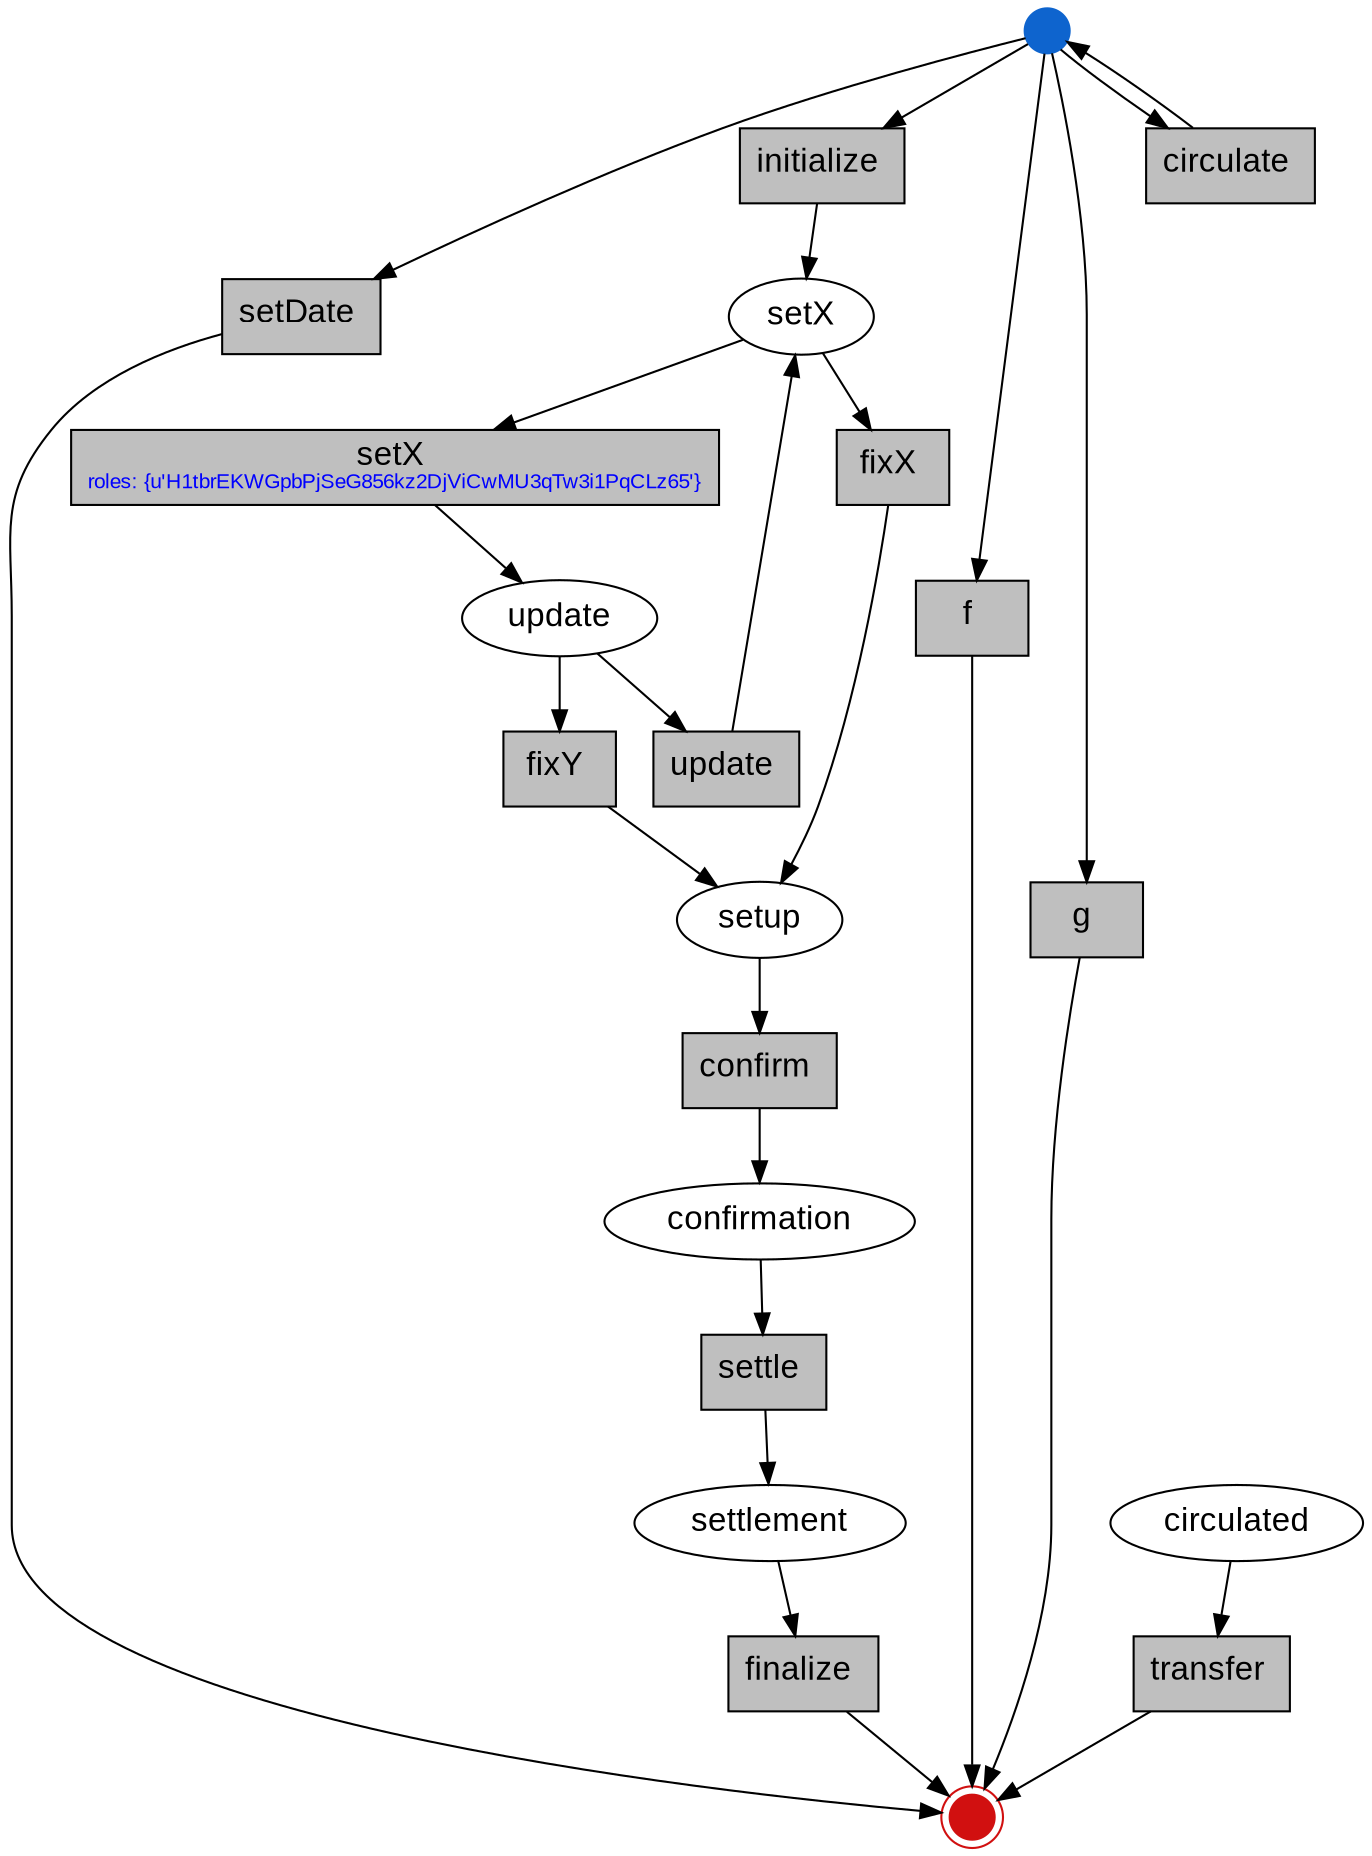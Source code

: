 digraph workflow {
edge [color="#000000"]
graph [bgcolor=transparent]


initial [shape=point; width=0.3; style=filled; color="#0e64ce"; label=""]
circulated [shape=ellipse; fontname="Arial"; fontsize=16; style=filled; color=black; fillcolor=white;]
confirmation [shape=ellipse; fontname="Arial"; fontsize=16; style=filled; color=black; fillcolor=white;]
setX [shape=ellipse; fontname="Arial"; fontsize=16; style=filled; color=black; fillcolor=white;]
settlement [shape=ellipse; fontname="Arial"; fontsize=16; style=filled; color=black; fillcolor=white;]
setup [shape=ellipse; fontname="Arial"; fontsize=16; style=filled; color=black; fillcolor=white;]
update [shape=ellipse; fontname="Arial"; fontsize=16; style=filled; color=black; fillcolor=white;]
terminal [shape=point; width=0.3; peripheries=2; style=filled; color="#d11010"; label=""]

1[label=<<FONT POINT-SIZE="16">setDate</FONT><FONT POINT-SIZE="10" COLOR="blue"> </FONT>>shape=box; fontname="Arial"; style=filled; color=black; fillcolor=gray75;]
2[label=<<FONT POINT-SIZE="16">initialize</FONT><FONT POINT-SIZE="10" COLOR="blue"> </FONT>>shape=box; fontname="Arial"; style=filled; color=black; fillcolor=gray75;]
3[label=<<FONT POINT-SIZE="16">confirm</FONT><FONT POINT-SIZE="10" COLOR="blue"> </FONT>>shape=box; fontname="Arial"; style=filled; color=black; fillcolor=gray75;]
4[label=<<FONT POINT-SIZE="16">settle</FONT><FONT POINT-SIZE="10" COLOR="blue"> </FONT>>shape=box; fontname="Arial"; style=filled; color=black; fillcolor=gray75;]
5[label=<<FONT POINT-SIZE="16">finalize</FONT><FONT POINT-SIZE="10" COLOR="blue"> </FONT>>shape=box; fontname="Arial"; style=filled; color=black; fillcolor=gray75;]
6[label=<<FONT POINT-SIZE="16">setX</FONT><FONT POINT-SIZE="10" COLOR="blue"> <BR/>roles: {u'H1tbrEKWGpbPjSeG856kz2DjViCwMU3qTw3i1PqCLz65'}</FONT>>shape=box; fontname="Arial"; style=filled; color=black; fillcolor=gray75;]
7[label=<<FONT POINT-SIZE="16">fixX</FONT><FONT POINT-SIZE="10" COLOR="blue"> </FONT>>shape=box; fontname="Arial"; style=filled; color=black; fillcolor=gray75;]
8[label=<<FONT POINT-SIZE="16">fixY</FONT><FONT POINT-SIZE="10" COLOR="blue"> </FONT>>shape=box; fontname="Arial"; style=filled; color=black; fillcolor=gray75;]
9[label=<<FONT POINT-SIZE="16">update</FONT><FONT POINT-SIZE="10" COLOR="blue"> </FONT>>shape=box; fontname="Arial"; style=filled; color=black; fillcolor=gray75;]
10[label=<<FONT POINT-SIZE="16">f</FONT><FONT POINT-SIZE="10" COLOR="blue"> </FONT>>shape=box; fontname="Arial"; style=filled; color=black; fillcolor=gray75;]
11[label=<<FONT POINT-SIZE="16">g</FONT><FONT POINT-SIZE="10" COLOR="blue"> </FONT>>shape=box; fontname="Arial"; style=filled; color=black; fillcolor=gray75;]
12[label=<<FONT POINT-SIZE="16">circulate</FONT><FONT POINT-SIZE="10" COLOR="blue"> </FONT>>shape=box; fontname="Arial"; style=filled; color=black; fillcolor=gray75;]
13[label=<<FONT POINT-SIZE="16">transfer</FONT><FONT POINT-SIZE="10" COLOR="blue"> </FONT>>shape=box; fontname="Arial"; style=filled; color=black; fillcolor=gray75;]

initial -> 1 ; 1 -> terminal
initial -> 2 ; 2 -> setX
setup -> 3 ; 3 -> confirmation
confirmation -> 4 ; 4 -> settlement
settlement -> 5 ; 5 -> terminal
setX -> 6 ; 6 -> update
setX -> 7 ; 7 -> setup
update -> 8 ; 8 -> setup
update -> 9 ; 9 -> setX
initial -> 10 ; 10 -> terminal
initial -> 11 ; 11 -> terminal
initial -> 12 ; 12 -> initial
circulated -> 13 ; 13 -> terminal



}
